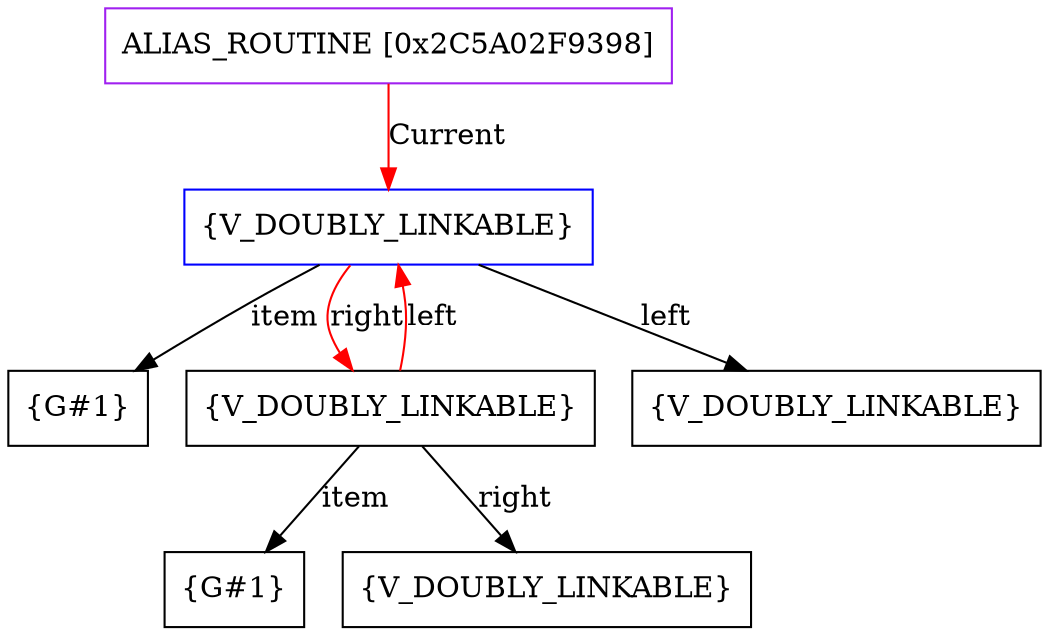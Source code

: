 digraph g {
	node [shape=box]
	b1[color=purple label=<ALIAS_ROUTINE [0x2C5A02F9398]>]
	b2[color=blue label=<{V_DOUBLY_LINKABLE}>]
	b3[label=<{G#1}>]
	b4[label=<{V_DOUBLY_LINKABLE}>]
	b5[label=<{G#1}>]
	b6[label=<{V_DOUBLY_LINKABLE}>]
	b7[label=<{V_DOUBLY_LINKABLE}>]
	b1->b2[color=red label=<Current>]
	b2->b3[label=<item>]
	b2->b4[color=red label=<right>]
	b4->b5[label=<item>]
	b4->b6[label=<right>]
	b4->b2[color=red label=<left>]
	b2->b7[label=<left>]
}
